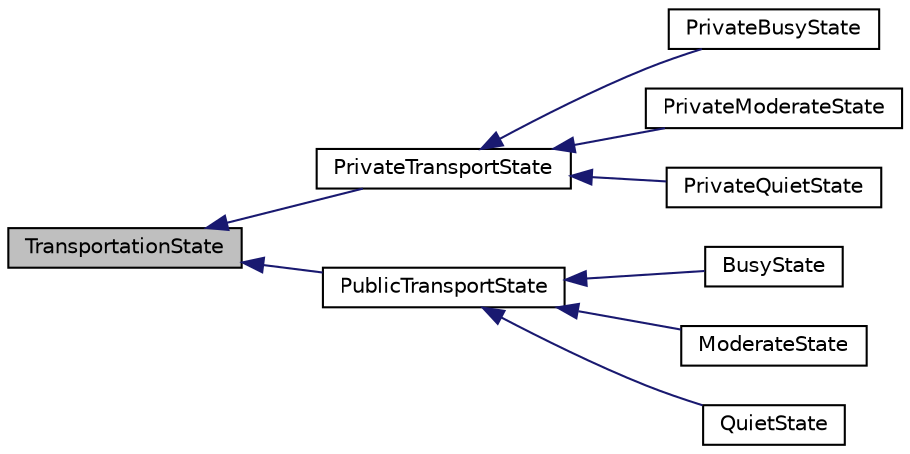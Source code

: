 digraph "TransportationState"
{
 // LATEX_PDF_SIZE
  edge [fontname="Helvetica",fontsize="10",labelfontname="Helvetica",labelfontsize="10"];
  node [fontname="Helvetica",fontsize="10",shape=record];
  rankdir="LR";
  Node1 [label="TransportationState",height=0.2,width=0.4,color="black", fillcolor="grey75", style="filled", fontcolor="black",tooltip="Abstract base class representing the state of a mode of transport."];
  Node1 -> Node2 [dir="back",color="midnightblue",fontsize="10",style="solid",fontname="Helvetica"];
  Node2 [label="PrivateTransportState",height=0.2,width=0.4,color="black", fillcolor="white", style="filled",URL="$classPrivateTransportState.html",tooltip="Represents the state of private transport, managing state behavior and availability."];
  Node2 -> Node3 [dir="back",color="midnightblue",fontsize="10",style="solid",fontname="Helvetica"];
  Node3 [label="PrivateBusyState",height=0.2,width=0.4,color="black", fillcolor="white", style="filled",URL="$classPrivateBusyState.html",tooltip="Represents the busy state of a private transport mode."];
  Node2 -> Node4 [dir="back",color="midnightblue",fontsize="10",style="solid",fontname="Helvetica"];
  Node4 [label="PrivateModerateState",height=0.2,width=0.4,color="black", fillcolor="white", style="filled",URL="$classPrivateModerateState.html",tooltip="Represents the moderate state of a private transport mode."];
  Node2 -> Node5 [dir="back",color="midnightblue",fontsize="10",style="solid",fontname="Helvetica"];
  Node5 [label="PrivateQuietState",height=0.2,width=0.4,color="black", fillcolor="white", style="filled",URL="$classPrivateQuietState.html",tooltip="Represents the quiet state of a private transport mode."];
  Node1 -> Node6 [dir="back",color="midnightblue",fontsize="10",style="solid",fontname="Helvetica"];
  Node6 [label="PublicTransportState",height=0.2,width=0.4,color="black", fillcolor="white", style="filled",URL="$classPublicTransportState.html",tooltip="Represents the state of a public mode of transport."];
  Node6 -> Node7 [dir="back",color="midnightblue",fontsize="10",style="solid",fontname="Helvetica"];
  Node7 [label="BusyState",height=0.2,width=0.4,color="black", fillcolor="white", style="filled",URL="$classBusyState.html",tooltip="Represents the busy state of a public transport mode."];
  Node6 -> Node8 [dir="back",color="midnightblue",fontsize="10",style="solid",fontname="Helvetica"];
  Node8 [label="ModerateState",height=0.2,width=0.4,color="black", fillcolor="white", style="filled",URL="$classModerateState.html",tooltip="Represents a moderate state of public transport."];
  Node6 -> Node9 [dir="back",color="midnightblue",fontsize="10",style="solid",fontname="Helvetica"];
  Node9 [label="QuietState",height=0.2,width=0.4,color="black", fillcolor="white", style="filled",URL="$classQuietState.html",tooltip="Represents a state where public transport operates quietly."];
}
